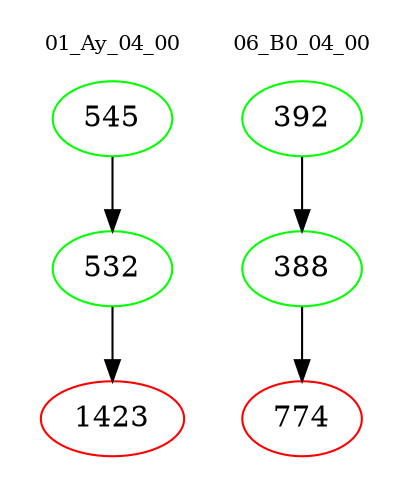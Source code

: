 digraph{
subgraph cluster_0 {
color = white
label = "01_Ay_04_00";
fontsize=10;
T0_545 [label="545", color="green"]
T0_545 -> T0_532 [color="black"]
T0_532 [label="532", color="green"]
T0_532 -> T0_1423 [color="black"]
T0_1423 [label="1423", color="red"]
}
subgraph cluster_1 {
color = white
label = "06_B0_04_00";
fontsize=10;
T1_392 [label="392", color="green"]
T1_392 -> T1_388 [color="black"]
T1_388 [label="388", color="green"]
T1_388 -> T1_774 [color="black"]
T1_774 [label="774", color="red"]
}
}
